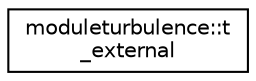 digraph "Graphical Class Hierarchy"
{
 // LATEX_PDF_SIZE
  edge [fontname="Helvetica",fontsize="10",labelfontname="Helvetica",labelfontsize="10"];
  node [fontname="Helvetica",fontsize="10",shape=record];
  rankdir="LR";
  Node0 [label="moduleturbulence::t\l_external",height=0.2,width=0.4,color="black", fillcolor="white", style="filled",URL="$structmoduleturbulence_1_1t__external.html",tooltip=" "];
}
